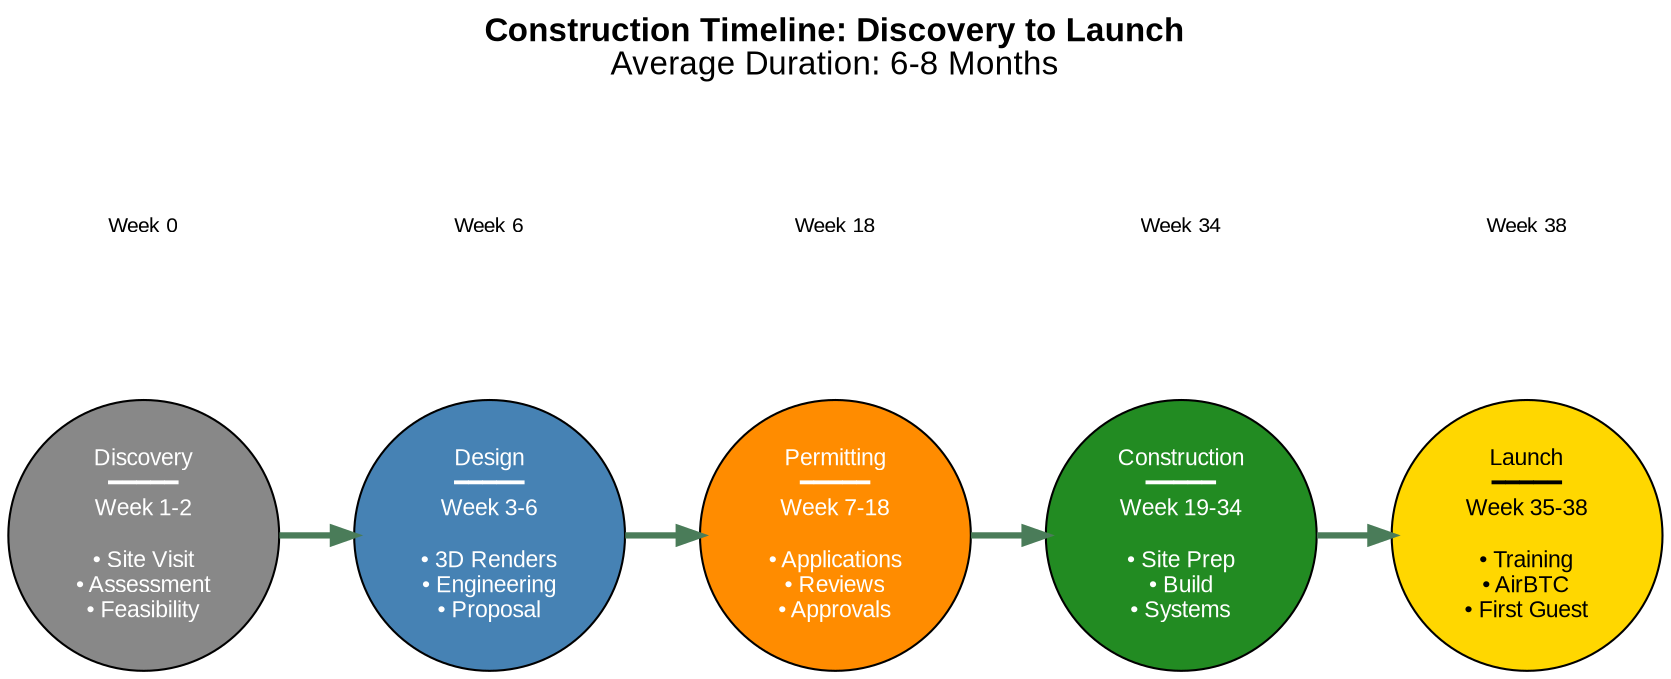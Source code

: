 // Construction Timeline for Offgrid Farmstays
// Generate with: dot -Tpng construction_timeline.dot -o ../../assets/diagrams/construction_timeline.png

digraph Timeline {
    // Graph settings
    rankdir=LR;
    bgcolor="transparent";
    fontname="Arial";
    splines=ortho;

    // Node styles
    node [fontname="Arial", fontsize=11, fixedsize=true, width=1.8, height=1.8];

    // Phase nodes (circles)
    discovery [label="Discovery\n━━━━━\nWeek 1-2\n\n• Site Visit\n• Assessment\n• Feasibility", shape=circle, fillcolor="#888888", style=filled, fontcolor=white];
    design [label="Design\n━━━━━\nWeek 3-6\n\n• 3D Renders\n• Engineering\n• Proposal", shape=circle, fillcolor="#4682B4", style=filled, fontcolor=white];
    permitting [label="Permitting\n━━━━━\nWeek 7-18\n\n• Applications\n• Reviews\n• Approvals", shape=circle, fillcolor="#FF8C00", style=filled, fontcolor=white];
    construction [label="Construction\n━━━━━\nWeek 19-34\n\n• Site Prep\n• Build\n• Systems", shape=circle, fillcolor="#228B22", style=filled, fontcolor=white];
    launch [label="Launch\n━━━━━\nWeek 35-38\n\n• Training\n• AirBTC\n• First Guest", shape=circle, fillcolor="#FFD700", style=filled, fontcolor=black];

    // Connections
    discovery -> design -> permitting -> construction -> launch [penwidth=3, color="#4A7C59"];

    // Week markers (invisible nodes for alignment)
    {
        rank=same;
        discovery;
        week0 [label="Week 0", shape=plaintext, fontsize=10];
    }
    {
        rank=same;
        design;
        week6 [label="Week 6", shape=plaintext, fontsize=10];
    }
    {
        rank=same;
        permitting;
        week18 [label="Week 18", shape=plaintext, fontsize=10];
    }
    {
        rank=same;
        construction;
        week34 [label="Week 34", shape=plaintext, fontsize=10];
    }
    {
        rank=same;
        launch;
        week38 [label="Week 38", shape=plaintext, fontsize=10];
    }

    // Timeline axis
    week0 -> week6 -> week18 -> week34 -> week38 [style=invis];

    // Title
    labelloc="t";
    label=<<b>Construction Timeline: Discovery to Launch</b><br/>Average Duration: 6-8 Months>;
    fontsize=16;
}
